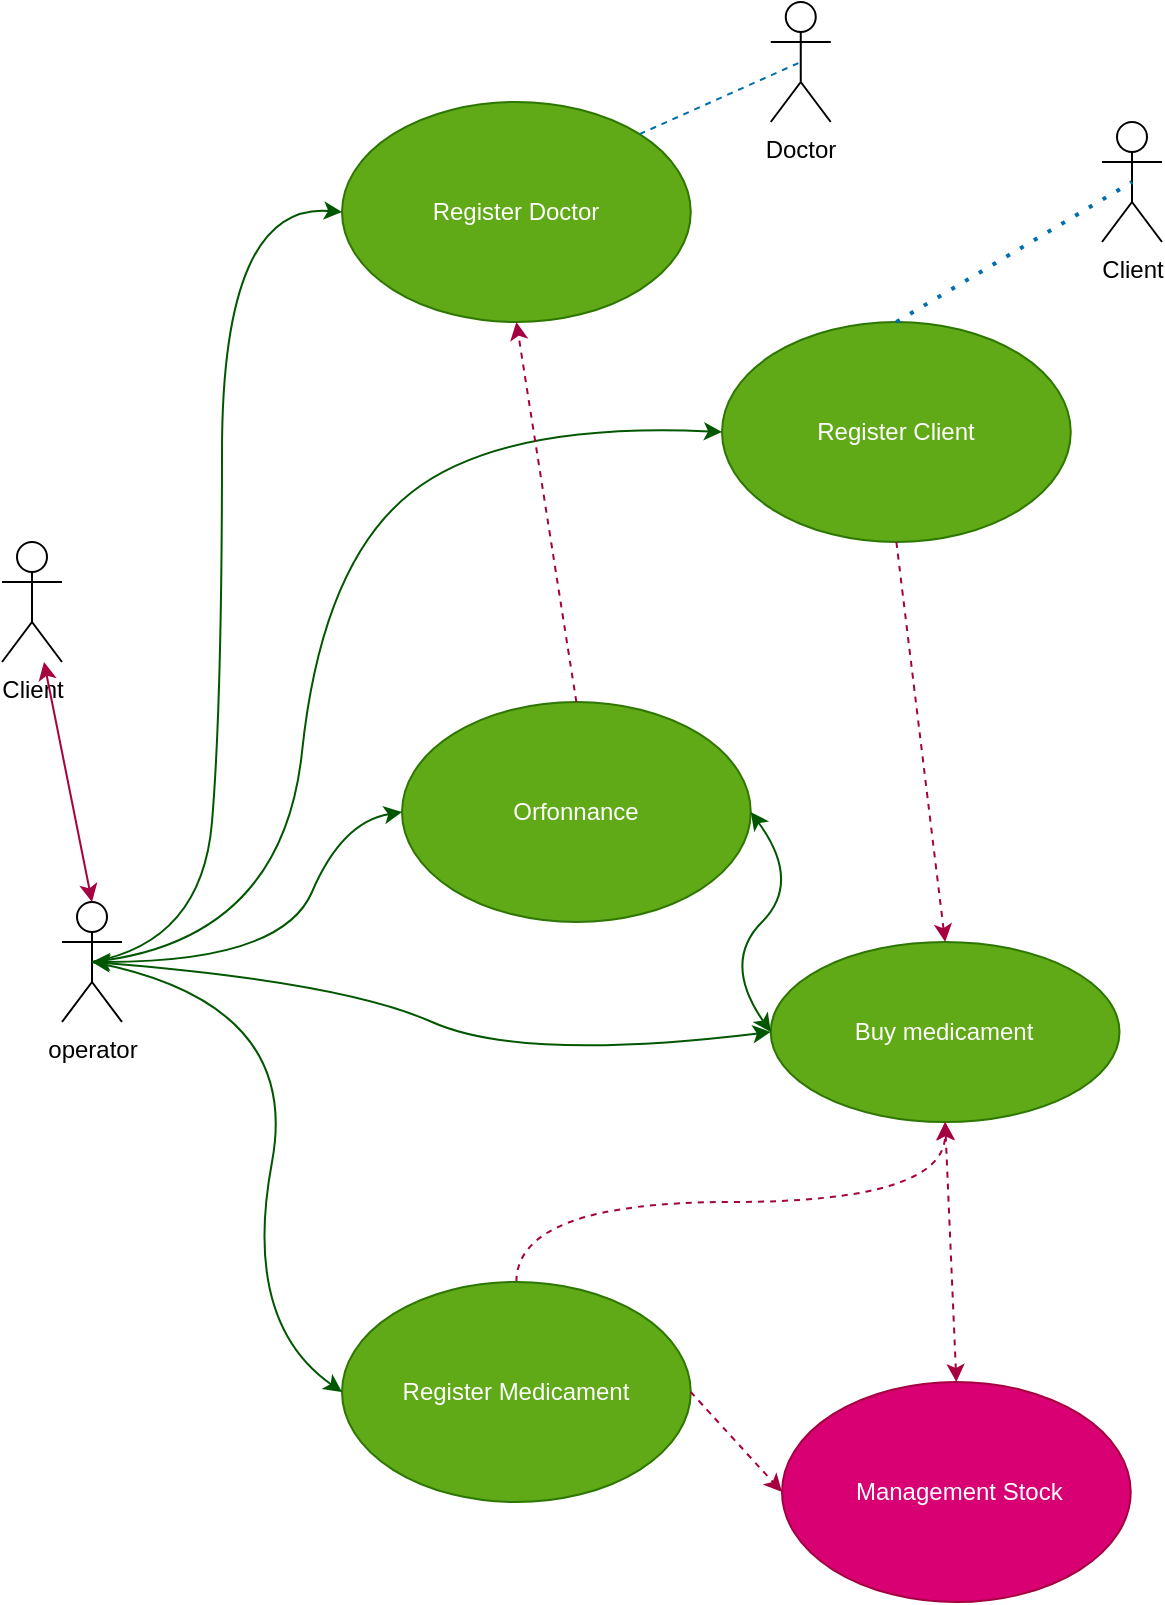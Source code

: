 <mxfile version="28.1.2">
  <diagram name="Page-1" id="2HzggHuMDgDXwvn4rezj">
    <mxGraphModel dx="584" dy="958" grid="1" gridSize="10" guides="1" tooltips="1" connect="1" arrows="1" fold="1" page="1" pageScale="1" pageWidth="827" pageHeight="1169" math="0" shadow="0">
      <root>
        <mxCell id="0" />
        <mxCell id="1" parent="0" />
        <mxCell id="AOzkv8vw9EmrJet9aBGr-1" value="Client" style="shape=umlActor;verticalLabelPosition=bottom;verticalAlign=top;html=1;outlineConnect=0;dropTarget=0;container=0;collapsible=0;" vertex="1" parent="1">
          <mxGeometry x="20" y="290" width="30" height="60" as="geometry" />
        </mxCell>
        <mxCell id="AOzkv8vw9EmrJet9aBGr-2" value="Buy medicament" style="ellipse;whiteSpace=wrap;html=1;strokeColor=#2D7600;align=center;verticalAlign=middle;fontFamily=Helvetica;fontSize=12;fontColor=#ffffff;fillColor=#60a917;" vertex="1" parent="1">
          <mxGeometry x="404.38" y="490" width="174.38" height="90" as="geometry" />
        </mxCell>
        <mxCell id="AOzkv8vw9EmrJet9aBGr-3" value="operator" style="shape=umlActor;verticalLabelPosition=bottom;verticalAlign=top;html=1;outlineConnect=0;" vertex="1" parent="1">
          <mxGeometry x="50" y="470" width="30" height="60" as="geometry" />
        </mxCell>
        <mxCell id="AOzkv8vw9EmrJet9aBGr-14" value="" style="endArrow=classic;startArrow=classic;html=1;rounded=0;entryX=0;entryY=0.5;entryDx=0;entryDy=0;exitX=0.5;exitY=0.5;exitDx=0;exitDy=0;exitPerimeter=0;curved=1;fillColor=#008a00;strokeColor=#005700;" edge="1" parent="1" source="AOzkv8vw9EmrJet9aBGr-3" target="AOzkv8vw9EmrJet9aBGr-2">
          <mxGeometry width="50" height="50" relative="1" as="geometry">
            <mxPoint x="70" y="550" as="sourcePoint" />
            <mxPoint x="120" y="500" as="targetPoint" />
            <Array as="points">
              <mxPoint x="190" y="510" />
              <mxPoint x="280" y="550" />
            </Array>
          </mxGeometry>
        </mxCell>
        <mxCell id="AOzkv8vw9EmrJet9aBGr-15" value="" style="endArrow=classic;startArrow=classic;html=1;rounded=0;exitX=0.5;exitY=0;exitDx=0;exitDy=0;exitPerimeter=0;curved=1;fillColor=#d80073;strokeColor=#A50040;" edge="1" parent="1" source="AOzkv8vw9EmrJet9aBGr-3" target="AOzkv8vw9EmrJet9aBGr-1">
          <mxGeometry width="50" height="50" relative="1" as="geometry">
            <mxPoint x="330" y="570" as="sourcePoint" />
            <mxPoint x="380" y="520" as="targetPoint" />
          </mxGeometry>
        </mxCell>
        <mxCell id="AOzkv8vw9EmrJet9aBGr-18" value="Register Client" style="ellipse;whiteSpace=wrap;html=1;strokeColor=#2D7600;align=center;verticalAlign=middle;fontFamily=Helvetica;fontSize=12;fontColor=#ffffff;fillColor=#60a917;" vertex="1" parent="1">
          <mxGeometry x="380" y="180" width="174.38" height="110" as="geometry" />
        </mxCell>
        <mxCell id="AOzkv8vw9EmrJet9aBGr-25" value="" style="endArrow=classic;html=1;rounded=0;entryX=0.5;entryY=0;entryDx=0;entryDy=0;exitX=0.5;exitY=1;exitDx=0;exitDy=0;curved=1;dashed=1;fillColor=#d80073;strokeColor=#A50040;" edge="1" parent="1" source="AOzkv8vw9EmrJet9aBGr-18" target="AOzkv8vw9EmrJet9aBGr-2">
          <mxGeometry width="50" height="50" relative="1" as="geometry">
            <mxPoint x="320" y="490" as="sourcePoint" />
            <mxPoint x="370" y="440" as="targetPoint" />
          </mxGeometry>
        </mxCell>
        <mxCell id="AOzkv8vw9EmrJet9aBGr-30" style="edgeStyle=orthogonalEdgeStyle;rounded=0;orthogonalLoop=1;jettySize=auto;html=1;exitX=0.5;exitY=0;exitDx=0;exitDy=0;entryX=0.5;entryY=1;entryDx=0;entryDy=0;curved=1;dashed=1;fillColor=#d80073;strokeColor=#A50040;" edge="1" parent="1" source="AOzkv8vw9EmrJet9aBGr-26" target="AOzkv8vw9EmrJet9aBGr-2">
          <mxGeometry relative="1" as="geometry" />
        </mxCell>
        <mxCell id="AOzkv8vw9EmrJet9aBGr-26" value="Register Medicament" style="ellipse;whiteSpace=wrap;html=1;strokeColor=#2D7600;align=center;verticalAlign=middle;fontFamily=Helvetica;fontSize=12;fontColor=#ffffff;fillColor=#60a917;" vertex="1" parent="1">
          <mxGeometry x="190" y="660" width="174.38" height="110" as="geometry" />
        </mxCell>
        <mxCell id="AOzkv8vw9EmrJet9aBGr-28" value="" style="endArrow=classic;html=1;rounded=0;entryX=0;entryY=0.5;entryDx=0;entryDy=0;curved=1;exitX=0.5;exitY=0.5;exitDx=0;exitDy=0;exitPerimeter=0;fillColor=#008a00;strokeColor=#005700;" edge="1" parent="1" source="AOzkv8vw9EmrJet9aBGr-3" target="AOzkv8vw9EmrJet9aBGr-26">
          <mxGeometry width="50" height="50" relative="1" as="geometry">
            <mxPoint x="120" y="670" as="sourcePoint" />
            <mxPoint x="170" y="620" as="targetPoint" />
            <Array as="points">
              <mxPoint x="170" y="520" />
              <mxPoint x="140" y="680" />
            </Array>
          </mxGeometry>
        </mxCell>
        <mxCell id="AOzkv8vw9EmrJet9aBGr-29" value="" style="endArrow=classic;html=1;rounded=0;exitX=1;exitY=0.5;exitDx=0;exitDy=0;entryX=0;entryY=0.5;entryDx=0;entryDy=0;dashed=1;curved=1;fillColor=#d80073;strokeColor=#A50040;" edge="1" parent="1" source="AOzkv8vw9EmrJet9aBGr-26" target="AOzkv8vw9EmrJet9aBGr-31">
          <mxGeometry width="50" height="50" relative="1" as="geometry">
            <mxPoint x="364.38" y="700" as="sourcePoint" />
            <mxPoint x="390" y="620" as="targetPoint" />
          </mxGeometry>
        </mxCell>
        <mxCell id="AOzkv8vw9EmrJet9aBGr-31" value="&amp;nbsp;Management Stock" style="ellipse;whiteSpace=wrap;html=1;strokeColor=#A50040;align=center;verticalAlign=middle;fontFamily=Helvetica;fontSize=12;fontColor=#ffffff;fillColor=#d80073;" vertex="1" parent="1">
          <mxGeometry x="410" y="710" width="174.38" height="110" as="geometry" />
        </mxCell>
        <mxCell id="AOzkv8vw9EmrJet9aBGr-32" value="Orfonnance" style="ellipse;whiteSpace=wrap;html=1;strokeColor=#2D7600;align=center;verticalAlign=middle;fontFamily=Helvetica;fontSize=12;fontColor=#ffffff;fillColor=#60a917;" vertex="1" parent="1">
          <mxGeometry x="220" y="370" width="174.38" height="110" as="geometry" />
        </mxCell>
        <mxCell id="AOzkv8vw9EmrJet9aBGr-34" value="" style="endArrow=classic;startArrow=classic;html=1;rounded=0;exitX=0.5;exitY=0.5;exitDx=0;exitDy=0;exitPerimeter=0;entryX=0;entryY=0.5;entryDx=0;entryDy=0;curved=1;fillColor=#008a00;strokeColor=#005700;" edge="1" parent="1" source="AOzkv8vw9EmrJet9aBGr-3" target="AOzkv8vw9EmrJet9aBGr-32">
          <mxGeometry width="50" height="50" relative="1" as="geometry">
            <mxPoint x="180" y="490" as="sourcePoint" />
            <mxPoint x="230" y="440" as="targetPoint" />
            <Array as="points">
              <mxPoint x="160" y="500" />
              <mxPoint x="190" y="430" />
            </Array>
          </mxGeometry>
        </mxCell>
        <mxCell id="AOzkv8vw9EmrJet9aBGr-35" value="" style="endArrow=classic;startArrow=classic;html=1;rounded=0;exitX=1;exitY=0.5;exitDx=0;exitDy=0;entryX=0;entryY=0.5;entryDx=0;entryDy=0;curved=1;fillColor=#008a00;strokeColor=#005700;" edge="1" parent="1" source="AOzkv8vw9EmrJet9aBGr-32" target="AOzkv8vw9EmrJet9aBGr-2">
          <mxGeometry width="50" height="50" relative="1" as="geometry">
            <mxPoint x="400" y="470" as="sourcePoint" />
            <mxPoint x="450" y="420" as="targetPoint" />
            <Array as="points">
              <mxPoint x="420" y="460" />
              <mxPoint x="380" y="500" />
            </Array>
          </mxGeometry>
        </mxCell>
        <mxCell id="AOzkv8vw9EmrJet9aBGr-37" value="Register Doctor" style="ellipse;whiteSpace=wrap;html=1;strokeColor=#2D7600;align=center;verticalAlign=middle;fontFamily=Helvetica;fontSize=12;fontColor=#ffffff;fillColor=#60a917;" vertex="1" parent="1">
          <mxGeometry x="190" y="70" width="174.38" height="110" as="geometry" />
        </mxCell>
        <mxCell id="AOzkv8vw9EmrJet9aBGr-38" value="" style="endArrow=classic;html=1;rounded=0;entryX=0;entryY=0.5;entryDx=0;entryDy=0;exitX=0.5;exitY=0.5;exitDx=0;exitDy=0;exitPerimeter=0;curved=1;fillColor=#008a00;strokeColor=#005700;" edge="1" parent="1" source="AOzkv8vw9EmrJet9aBGr-3" target="AOzkv8vw9EmrJet9aBGr-37">
          <mxGeometry width="50" height="50" relative="1" as="geometry">
            <mxPoint x="110" y="210" as="sourcePoint" />
            <mxPoint x="160" y="160" as="targetPoint" />
            <Array as="points">
              <mxPoint x="120" y="490" />
              <mxPoint x="130" y="370" />
              <mxPoint x="130" y="120" />
            </Array>
          </mxGeometry>
        </mxCell>
        <mxCell id="AOzkv8vw9EmrJet9aBGr-39" value="" style="endArrow=classic;html=1;rounded=0;entryX=0;entryY=0.5;entryDx=0;entryDy=0;curved=1;exitX=0.5;exitY=0.5;exitDx=0;exitDy=0;exitPerimeter=0;fillColor=#008a00;strokeColor=#005700;" edge="1" parent="1" source="AOzkv8vw9EmrJet9aBGr-3" target="AOzkv8vw9EmrJet9aBGr-18">
          <mxGeometry width="50" height="50" relative="1" as="geometry">
            <mxPoint x="90" y="510" as="sourcePoint" />
            <mxPoint x="370" y="240" as="targetPoint" />
            <Array as="points">
              <mxPoint x="160" y="490" />
              <mxPoint x="180" y="300" />
              <mxPoint x="270" y="230" />
            </Array>
          </mxGeometry>
        </mxCell>
        <mxCell id="AOzkv8vw9EmrJet9aBGr-40" value="" style="endArrow=classic;html=1;rounded=0;entryX=0.5;entryY=1;entryDx=0;entryDy=0;exitX=0.5;exitY=0;exitDx=0;exitDy=0;curved=1;dashed=1;fillColor=#d80073;strokeColor=#A50040;" edge="1" parent="1" source="AOzkv8vw9EmrJet9aBGr-32" target="AOzkv8vw9EmrJet9aBGr-37">
          <mxGeometry width="50" height="50" relative="1" as="geometry">
            <mxPoint x="290" y="360" as="sourcePoint" />
            <mxPoint x="340" y="310" as="targetPoint" />
          </mxGeometry>
        </mxCell>
        <mxCell id="AOzkv8vw9EmrJet9aBGr-42" value="" style="endArrow=classic;startArrow=classic;html=1;rounded=0;entryX=0.5;entryY=1;entryDx=0;entryDy=0;exitX=0.5;exitY=0;exitDx=0;exitDy=0;dashed=1;curved=1;fillColor=#d80073;strokeColor=#A50040;" edge="1" parent="1" source="AOzkv8vw9EmrJet9aBGr-31" target="AOzkv8vw9EmrJet9aBGr-2">
          <mxGeometry width="50" height="50" relative="1" as="geometry">
            <mxPoint x="510" y="690" as="sourcePoint" />
            <mxPoint x="560" y="640" as="targetPoint" />
          </mxGeometry>
        </mxCell>
        <mxCell id="AOzkv8vw9EmrJet9aBGr-43" value="Doctor" style="shape=umlActor;verticalLabelPosition=bottom;verticalAlign=top;html=1;" vertex="1" parent="1">
          <mxGeometry x="404.38" y="20" width="30" height="60" as="geometry" />
        </mxCell>
        <mxCell id="AOzkv8vw9EmrJet9aBGr-44" value="" style="endArrow=none;dashed=1;html=1;rounded=0;entryX=0.5;entryY=0.5;entryDx=0;entryDy=0;entryPerimeter=0;exitX=1;exitY=0;exitDx=0;exitDy=0;fillColor=#1ba1e2;strokeColor=#006EAF;" edge="1" parent="1" source="AOzkv8vw9EmrJet9aBGr-37" target="AOzkv8vw9EmrJet9aBGr-43">
          <mxGeometry width="50" height="50" relative="1" as="geometry">
            <mxPoint x="370" y="180" as="sourcePoint" />
            <mxPoint x="420" y="130" as="targetPoint" />
          </mxGeometry>
        </mxCell>
        <mxCell id="AOzkv8vw9EmrJet9aBGr-46" value="Client" style="shape=umlActor;verticalLabelPosition=bottom;verticalAlign=top;html=1;outlineConnect=0;" vertex="1" parent="1">
          <mxGeometry x="570" y="80" width="30" height="60" as="geometry" />
        </mxCell>
        <mxCell id="AOzkv8vw9EmrJet9aBGr-48" value="" style="endArrow=none;dashed=1;html=1;dashPattern=1 3;strokeWidth=2;rounded=0;exitX=0.5;exitY=0;exitDx=0;exitDy=0;entryX=0.5;entryY=0.5;entryDx=0;entryDy=0;entryPerimeter=0;fillColor=#1ba1e2;strokeColor=#006EAF;" edge="1" parent="1" source="AOzkv8vw9EmrJet9aBGr-18" target="AOzkv8vw9EmrJet9aBGr-46">
          <mxGeometry width="50" height="50" relative="1" as="geometry">
            <mxPoint x="470" y="170" as="sourcePoint" />
            <mxPoint x="520" y="120" as="targetPoint" />
          </mxGeometry>
        </mxCell>
      </root>
    </mxGraphModel>
  </diagram>
</mxfile>
